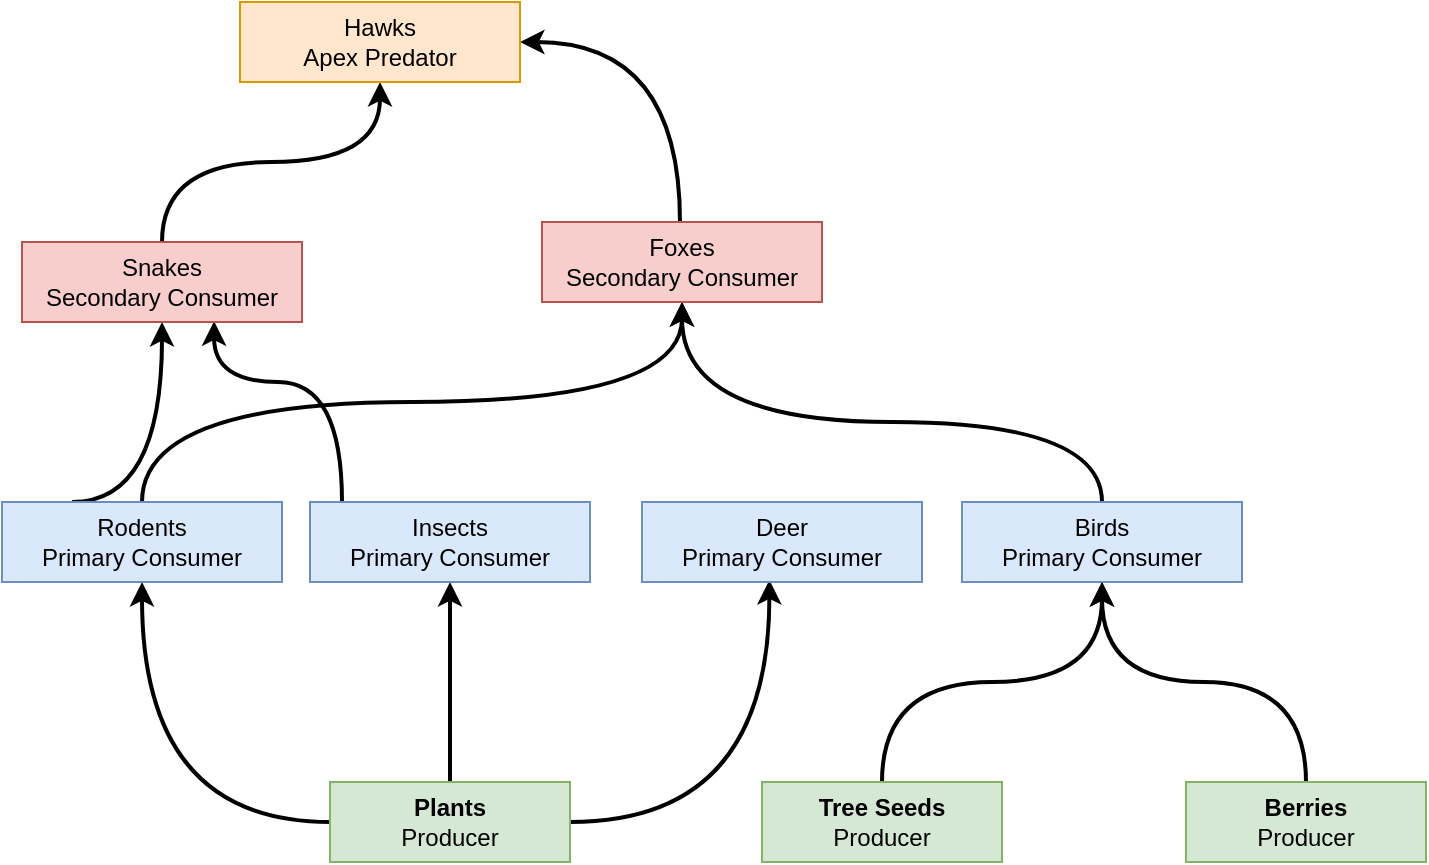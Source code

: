 <mxfile version="21.1.1" type="github">
  <diagram name="Page-1" id="KdyZQm44QTGy5TwE-AH9">
    <mxGraphModel dx="1032" dy="577" grid="1" gridSize="10" guides="1" tooltips="1" connect="1" arrows="1" fold="1" page="1" pageScale="1" pageWidth="850" pageHeight="1100" math="0" shadow="0">
      <root>
        <mxCell id="0" />
        <mxCell id="1" parent="0" />
        <mxCell id="-dOC0UTYTpTgAeae-LNB-18" style="edgeStyle=orthogonalEdgeStyle;rounded=0;orthogonalLoop=1;jettySize=auto;html=1;curved=1;strokeWidth=2;" parent="1" source="-dOC0UTYTpTgAeae-LNB-1" target="-dOC0UTYTpTgAeae-LNB-17" edge="1">
          <mxGeometry relative="1" as="geometry" />
        </mxCell>
        <mxCell id="-dOC0UTYTpTgAeae-LNB-1" value="&lt;b&gt;Tree Seeds&lt;/b&gt;&lt;br&gt;Producer" style="rounded=0;whiteSpace=wrap;html=1;fillColor=#d5e8d4;strokeColor=#82b366;" parent="1" vertex="1">
          <mxGeometry x="461" y="500" width="120" height="40" as="geometry" />
        </mxCell>
        <mxCell id="-dOC0UTYTpTgAeae-LNB-10" value="" style="edgeStyle=orthogonalEdgeStyle;rounded=0;orthogonalLoop=1;jettySize=auto;html=1;curved=1;strokeWidth=2;" parent="1" source="-dOC0UTYTpTgAeae-LNB-2" target="-dOC0UTYTpTgAeae-LNB-8" edge="1">
          <mxGeometry relative="1" as="geometry" />
        </mxCell>
        <mxCell id="-dOC0UTYTpTgAeae-LNB-11" style="edgeStyle=orthogonalEdgeStyle;rounded=0;orthogonalLoop=1;jettySize=auto;html=1;entryX=0.455;entryY=0.975;entryDx=0;entryDy=0;curved=1;strokeWidth=2;entryPerimeter=0;" parent="1" source="-dOC0UTYTpTgAeae-LNB-2" target="-dOC0UTYTpTgAeae-LNB-12" edge="1">
          <mxGeometry relative="1" as="geometry">
            <mxPoint x="475" y="400" as="targetPoint" />
          </mxGeometry>
        </mxCell>
        <mxCell id="-dOC0UTYTpTgAeae-LNB-16" style="edgeStyle=orthogonalEdgeStyle;rounded=0;orthogonalLoop=1;jettySize=auto;html=1;entryX=0.5;entryY=1;entryDx=0;entryDy=0;curved=1;strokeWidth=2;" parent="1" source="-dOC0UTYTpTgAeae-LNB-2" target="-dOC0UTYTpTgAeae-LNB-14" edge="1">
          <mxGeometry relative="1" as="geometry" />
        </mxCell>
        <mxCell id="-dOC0UTYTpTgAeae-LNB-2" value="&lt;b&gt;Plants&lt;/b&gt;&lt;br&gt;Producer" style="rounded=0;whiteSpace=wrap;html=1;fillColor=#d5e8d4;strokeColor=#82b366;" parent="1" vertex="1">
          <mxGeometry x="245" y="500" width="120" height="40" as="geometry" />
        </mxCell>
        <mxCell id="5J4IjL3rGNu5SORRE3Y_-3" style="edgeStyle=orthogonalEdgeStyle;rounded=0;orthogonalLoop=1;jettySize=auto;html=1;curved=1;strokeWidth=2;entryX=0.686;entryY=0.991;entryDx=0;entryDy=0;entryPerimeter=0;" parent="1" source="-dOC0UTYTpTgAeae-LNB-8" target="5J4IjL3rGNu5SORRE3Y_-1" edge="1">
          <mxGeometry relative="1" as="geometry">
            <mxPoint x="161" y="280" as="targetPoint" />
            <Array as="points">
              <mxPoint x="251" y="300" />
              <mxPoint x="187" y="300" />
            </Array>
          </mxGeometry>
        </mxCell>
        <mxCell id="-dOC0UTYTpTgAeae-LNB-8" value="Insects&lt;br&gt;Primary Consumer" style="rounded=0;whiteSpace=wrap;html=1;fillColor=#dae8fc;strokeColor=#6c8ebf;" parent="1" vertex="1">
          <mxGeometry x="235" y="360" width="140" height="40" as="geometry" />
        </mxCell>
        <mxCell id="-dOC0UTYTpTgAeae-LNB-12" value="Deer&lt;br&gt;Primary Consumer" style="rounded=0;whiteSpace=wrap;html=1;fillColor=#dae8fc;strokeColor=#6c8ebf;" parent="1" vertex="1">
          <mxGeometry x="401" y="360" width="140" height="40" as="geometry" />
        </mxCell>
        <mxCell id="g88q6aO5bTRFUWmW2RjR-1" style="edgeStyle=orthogonalEdgeStyle;rounded=0;orthogonalLoop=1;jettySize=auto;html=1;entryX=0.5;entryY=1;entryDx=0;entryDy=0;curved=1;strokeWidth=2;" parent="1" source="-dOC0UTYTpTgAeae-LNB-14" target="-dOC0UTYTpTgAeae-LNB-19" edge="1">
          <mxGeometry relative="1" as="geometry">
            <Array as="points">
              <mxPoint x="151" y="310" />
              <mxPoint x="421" y="310" />
            </Array>
          </mxGeometry>
        </mxCell>
        <mxCell id="5J4IjL3rGNu5SORRE3Y_-2" style="edgeStyle=orthogonalEdgeStyle;rounded=0;orthogonalLoop=1;jettySize=auto;html=1;entryX=0.5;entryY=1;entryDx=0;entryDy=0;curved=1;strokeWidth=2;exitX=0.25;exitY=0;exitDx=0;exitDy=0;" parent="1" source="-dOC0UTYTpTgAeae-LNB-14" target="5J4IjL3rGNu5SORRE3Y_-1" edge="1">
          <mxGeometry relative="1" as="geometry">
            <Array as="points">
              <mxPoint x="161" y="360" />
            </Array>
          </mxGeometry>
        </mxCell>
        <mxCell id="-dOC0UTYTpTgAeae-LNB-14" value="Rodents&lt;br&gt;Primary Consumer" style="rounded=0;whiteSpace=wrap;html=1;fillColor=#dae8fc;strokeColor=#6c8ebf;" parent="1" vertex="1">
          <mxGeometry x="81" y="360" width="140" height="40" as="geometry" />
        </mxCell>
        <mxCell id="-dOC0UTYTpTgAeae-LNB-20" style="edgeStyle=orthogonalEdgeStyle;rounded=0;orthogonalLoop=1;jettySize=auto;html=1;entryX=0.5;entryY=1;entryDx=0;entryDy=0;curved=1;strokeWidth=2;" parent="1" source="-dOC0UTYTpTgAeae-LNB-17" target="-dOC0UTYTpTgAeae-LNB-19" edge="1">
          <mxGeometry relative="1" as="geometry">
            <Array as="points">
              <mxPoint x="631" y="320" />
              <mxPoint x="421" y="320" />
            </Array>
          </mxGeometry>
        </mxCell>
        <mxCell id="-dOC0UTYTpTgAeae-LNB-17" value="Birds&lt;br&gt;Primary Consumer" style="rounded=0;whiteSpace=wrap;html=1;fillColor=#dae8fc;strokeColor=#6c8ebf;" parent="1" vertex="1">
          <mxGeometry x="561" y="360" width="140" height="40" as="geometry" />
        </mxCell>
        <mxCell id="cuC_doi8JVAgR46Z2Z-3-3" style="edgeStyle=orthogonalEdgeStyle;rounded=0;orthogonalLoop=1;jettySize=auto;html=1;strokeWidth=2;curved=1;" edge="1" parent="1" source="-dOC0UTYTpTgAeae-LNB-19" target="cuC_doi8JVAgR46Z2Z-3-1">
          <mxGeometry relative="1" as="geometry">
            <Array as="points">
              <mxPoint x="420" y="130" />
            </Array>
          </mxGeometry>
        </mxCell>
        <mxCell id="-dOC0UTYTpTgAeae-LNB-19" value="Foxes&lt;br&gt;Secondary Consumer" style="rounded=0;whiteSpace=wrap;html=1;fillColor=#f8cecc;strokeColor=#b85450;" parent="1" vertex="1">
          <mxGeometry x="351" y="220" width="140" height="40" as="geometry" />
        </mxCell>
        <mxCell id="cuC_doi8JVAgR46Z2Z-3-2" style="edgeStyle=orthogonalEdgeStyle;rounded=0;orthogonalLoop=1;jettySize=auto;html=1;entryX=0.5;entryY=1;entryDx=0;entryDy=0;curved=1;strokeWidth=2;" edge="1" parent="1" source="5J4IjL3rGNu5SORRE3Y_-1" target="cuC_doi8JVAgR46Z2Z-3-1">
          <mxGeometry relative="1" as="geometry" />
        </mxCell>
        <mxCell id="5J4IjL3rGNu5SORRE3Y_-1" value="Snakes&lt;br&gt;Secondary Consumer" style="rounded=0;whiteSpace=wrap;html=1;fillColor=#f8cecc;strokeColor=#b85450;" parent="1" vertex="1">
          <mxGeometry x="91" y="230" width="140" height="40" as="geometry" />
        </mxCell>
        <mxCell id="5J4IjL3rGNu5SORRE3Y_-9" style="edgeStyle=orthogonalEdgeStyle;rounded=0;orthogonalLoop=1;jettySize=auto;html=1;entryX=0.5;entryY=1;entryDx=0;entryDy=0;curved=1;strokeWidth=2;" parent="1" source="5J4IjL3rGNu5SORRE3Y_-7" target="-dOC0UTYTpTgAeae-LNB-17" edge="1">
          <mxGeometry relative="1" as="geometry" />
        </mxCell>
        <mxCell id="5J4IjL3rGNu5SORRE3Y_-7" value="&lt;b&gt;Berries&lt;br&gt;&lt;/b&gt;Producer" style="rounded=0;whiteSpace=wrap;html=1;fillColor=#d5e8d4;strokeColor=#82b366;" parent="1" vertex="1">
          <mxGeometry x="673" y="500" width="120" height="40" as="geometry" />
        </mxCell>
        <mxCell id="cuC_doi8JVAgR46Z2Z-3-1" value="Hawks&lt;br&gt;Apex Predator" style="rounded=0;whiteSpace=wrap;html=1;fillColor=#ffe6cc;strokeColor=#d79b00;" vertex="1" parent="1">
          <mxGeometry x="200" y="110" width="140" height="40" as="geometry" />
        </mxCell>
      </root>
    </mxGraphModel>
  </diagram>
</mxfile>
